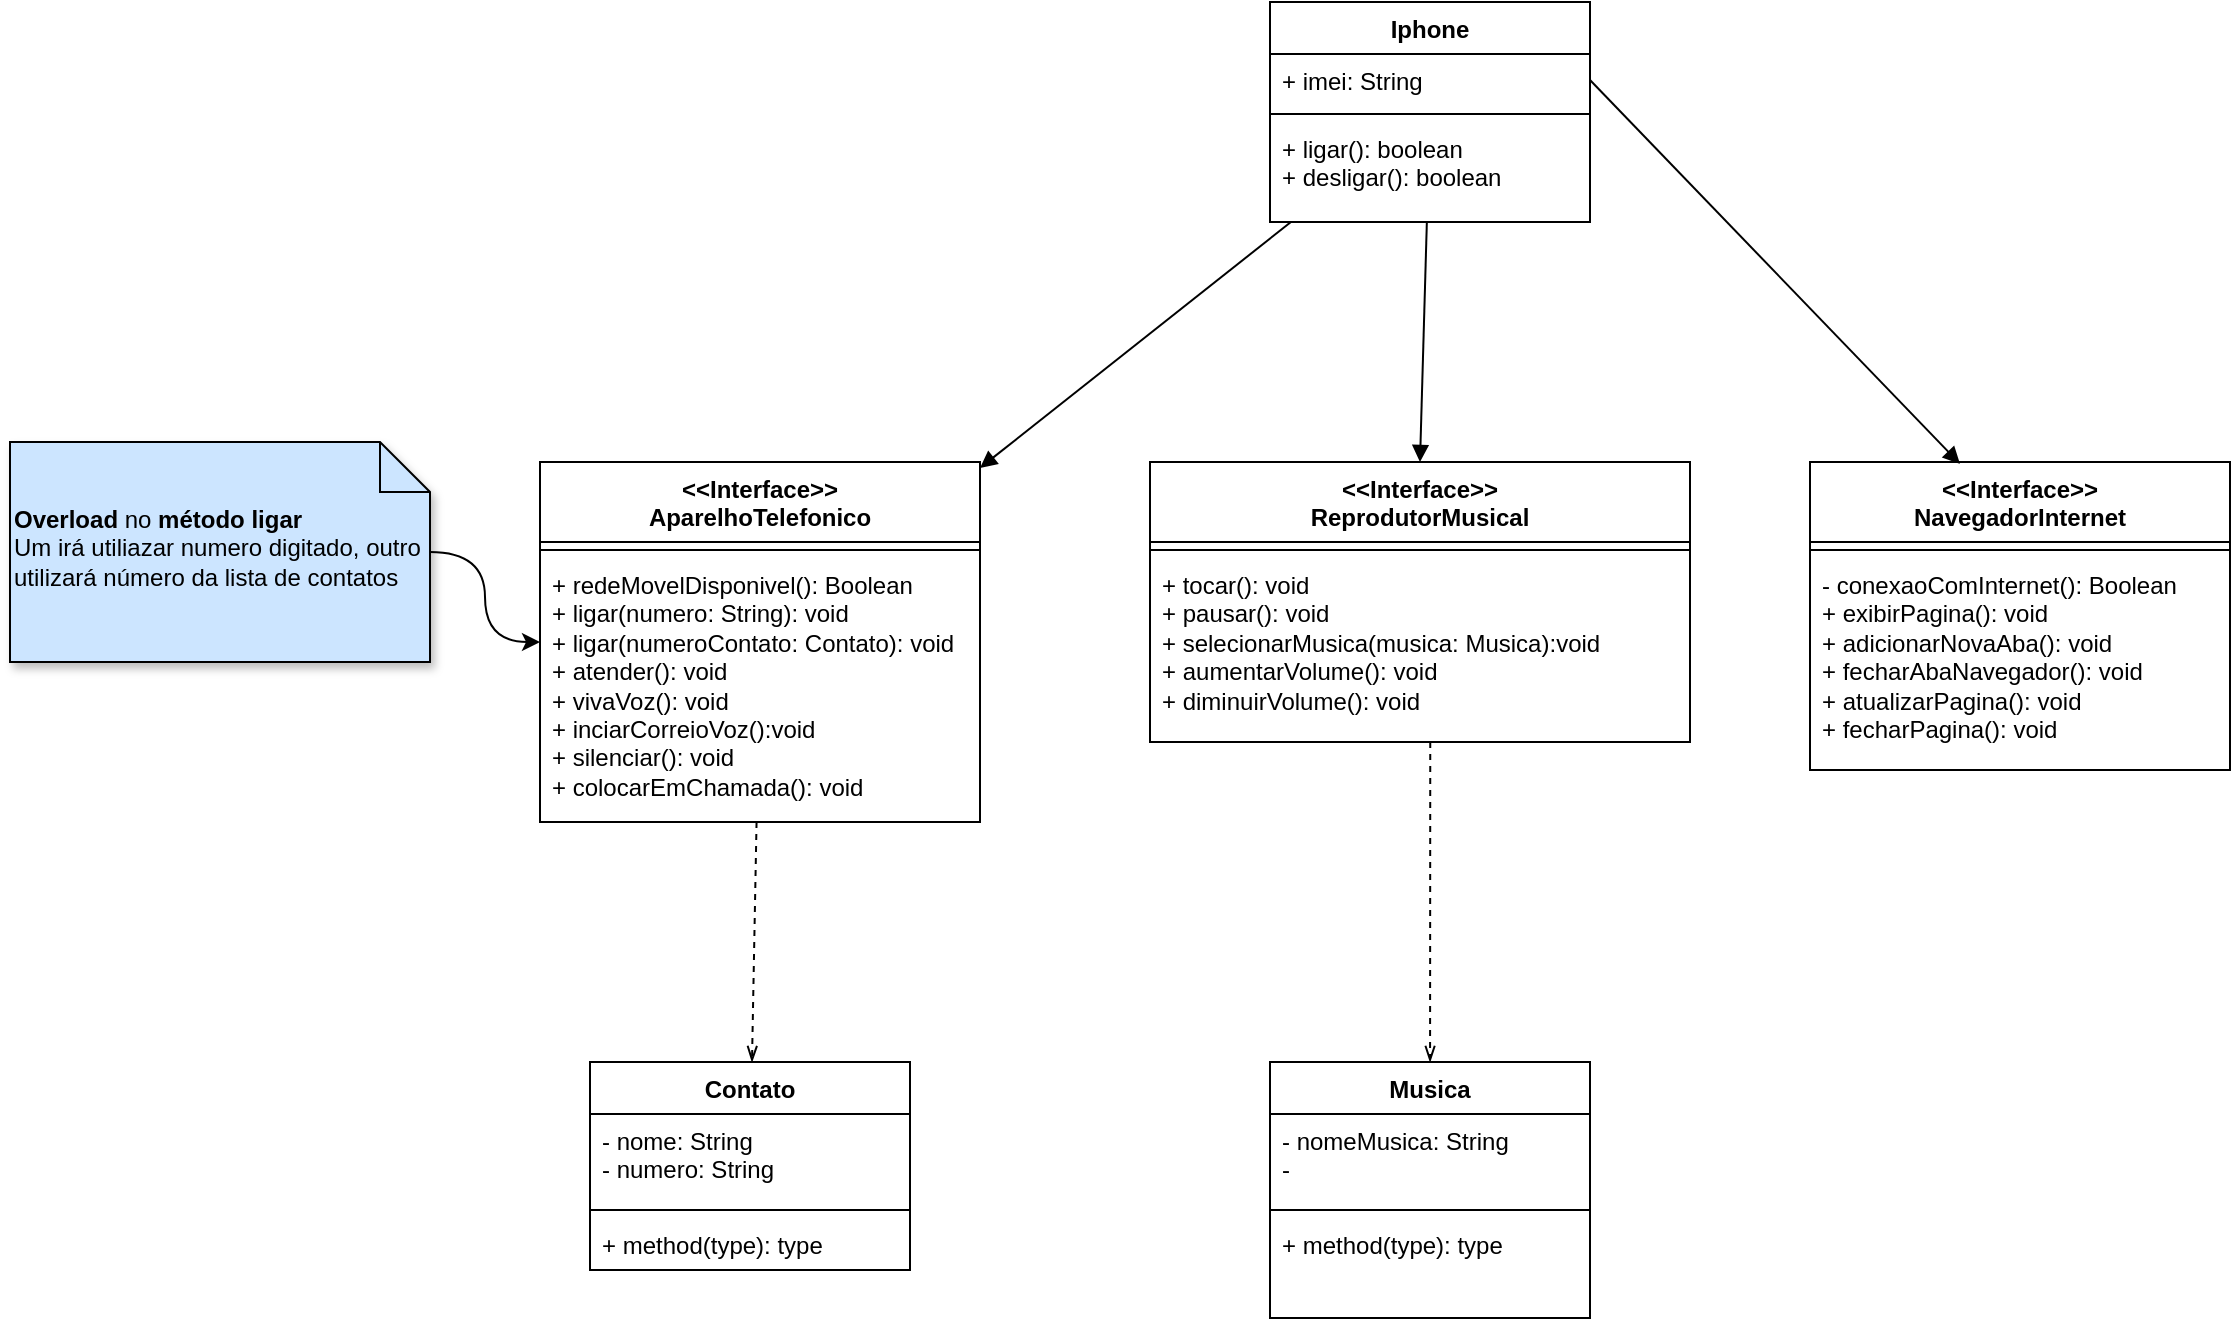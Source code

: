 <mxfile version="24.4.9" type="github">
  <diagram id="C5RBs43oDa-KdzZeNtuy" name="Page-1">
    <mxGraphModel dx="1707" dy="1603" grid="1" gridSize="10" guides="1" tooltips="1" connect="1" arrows="1" fold="1" page="1" pageScale="1" pageWidth="827" pageHeight="1169" math="0" shadow="0">
      <root>
        <mxCell id="WIyWlLk6GJQsqaUBKTNV-0" />
        <mxCell id="WIyWlLk6GJQsqaUBKTNV-1" parent="WIyWlLk6GJQsqaUBKTNV-0" />
        <mxCell id="20fMWFTJ9Dwg5dPdXe6K-33" style="rounded=0;orthogonalLoop=1;jettySize=auto;html=1;endArrow=block;endFill=1;" edge="1" parent="WIyWlLk6GJQsqaUBKTNV-1" source="20fMWFTJ9Dwg5dPdXe6K-1" target="20fMWFTJ9Dwg5dPdXe6K-10">
          <mxGeometry relative="1" as="geometry" />
        </mxCell>
        <mxCell id="20fMWFTJ9Dwg5dPdXe6K-34" style="rounded=0;orthogonalLoop=1;jettySize=auto;html=1;entryX=0.5;entryY=0;entryDx=0;entryDy=0;endArrow=block;endFill=1;" edge="1" parent="WIyWlLk6GJQsqaUBKTNV-1" source="20fMWFTJ9Dwg5dPdXe6K-1" target="20fMWFTJ9Dwg5dPdXe6K-6">
          <mxGeometry relative="1" as="geometry" />
        </mxCell>
        <mxCell id="20fMWFTJ9Dwg5dPdXe6K-1" value="Iphone" style="swimlane;fontStyle=1;align=center;verticalAlign=top;childLayout=stackLayout;horizontal=1;startSize=26;horizontalStack=0;resizeParent=1;resizeParentMax=0;resizeLast=0;collapsible=1;marginBottom=0;whiteSpace=wrap;html=1;" vertex="1" parent="WIyWlLk6GJQsqaUBKTNV-1">
          <mxGeometry x="310" y="-80" width="160" height="110" as="geometry" />
        </mxCell>
        <mxCell id="20fMWFTJ9Dwg5dPdXe6K-2" value="+ imei: String" style="text;strokeColor=none;fillColor=none;align=left;verticalAlign=top;spacingLeft=4;spacingRight=4;overflow=hidden;rotatable=0;points=[[0,0.5],[1,0.5]];portConstraint=eastwest;whiteSpace=wrap;html=1;" vertex="1" parent="20fMWFTJ9Dwg5dPdXe6K-1">
          <mxGeometry y="26" width="160" height="26" as="geometry" />
        </mxCell>
        <mxCell id="20fMWFTJ9Dwg5dPdXe6K-3" value="" style="line;strokeWidth=1;fillColor=none;align=left;verticalAlign=middle;spacingTop=-1;spacingLeft=3;spacingRight=3;rotatable=0;labelPosition=right;points=[];portConstraint=eastwest;strokeColor=inherit;" vertex="1" parent="20fMWFTJ9Dwg5dPdXe6K-1">
          <mxGeometry y="52" width="160" height="8" as="geometry" />
        </mxCell>
        <mxCell id="20fMWFTJ9Dwg5dPdXe6K-4" value="+ ligar(): boolean&lt;div&gt;+ desligar(): boolean&lt;br&gt;&lt;div&gt;&lt;br&gt;&lt;/div&gt;&lt;/div&gt;" style="text;strokeColor=none;fillColor=none;align=left;verticalAlign=top;spacingLeft=4;spacingRight=4;overflow=hidden;rotatable=0;points=[[0,0.5],[1,0.5]];portConstraint=eastwest;whiteSpace=wrap;html=1;" vertex="1" parent="20fMWFTJ9Dwg5dPdXe6K-1">
          <mxGeometry y="60" width="160" height="50" as="geometry" />
        </mxCell>
        <mxCell id="20fMWFTJ9Dwg5dPdXe6K-6" value="&lt;div&gt;&amp;lt;&amp;lt;Interface&amp;gt;&amp;gt;&lt;br&gt;&lt;/div&gt;ReprodutorMusical&lt;div&gt;&lt;br&gt;&lt;/div&gt;" style="swimlane;fontStyle=1;align=center;verticalAlign=top;childLayout=stackLayout;horizontal=1;startSize=40;horizontalStack=0;resizeParent=1;resizeParentMax=0;resizeLast=0;collapsible=1;marginBottom=0;whiteSpace=wrap;html=1;" vertex="1" parent="WIyWlLk6GJQsqaUBKTNV-1">
          <mxGeometry x="250" y="150" width="270" height="140" as="geometry" />
        </mxCell>
        <mxCell id="20fMWFTJ9Dwg5dPdXe6K-8" value="" style="line;strokeWidth=1;fillColor=none;align=left;verticalAlign=middle;spacingTop=-1;spacingLeft=3;spacingRight=3;rotatable=0;labelPosition=right;points=[];portConstraint=eastwest;strokeColor=inherit;" vertex="1" parent="20fMWFTJ9Dwg5dPdXe6K-6">
          <mxGeometry y="40" width="270" height="8" as="geometry" />
        </mxCell>
        <mxCell id="20fMWFTJ9Dwg5dPdXe6K-9" value="+ tocar(): void&lt;div&gt;+ pausar(): void&lt;/div&gt;&lt;div&gt;+ selecionarMusica(musica: Musica):void&lt;/div&gt;&lt;div&gt;+ aumentarVolume(): void&lt;/div&gt;&lt;div&gt;+ diminuirVolume(): void&lt;/div&gt;" style="text;strokeColor=none;fillColor=none;align=left;verticalAlign=top;spacingLeft=4;spacingRight=4;overflow=hidden;rotatable=0;points=[[0,0.5],[1,0.5]];portConstraint=eastwest;whiteSpace=wrap;html=1;" vertex="1" parent="20fMWFTJ9Dwg5dPdXe6K-6">
          <mxGeometry y="48" width="270" height="92" as="geometry" />
        </mxCell>
        <mxCell id="20fMWFTJ9Dwg5dPdXe6K-31" style="rounded=0;orthogonalLoop=1;jettySize=auto;html=1;endArrow=openThin;endFill=0;dashed=1;" edge="1" parent="WIyWlLk6GJQsqaUBKTNV-1" source="20fMWFTJ9Dwg5dPdXe6K-10" target="20fMWFTJ9Dwg5dPdXe6K-27">
          <mxGeometry relative="1" as="geometry" />
        </mxCell>
        <mxCell id="20fMWFTJ9Dwg5dPdXe6K-10" value="&lt;div&gt;&amp;lt;&amp;lt;Interface&amp;gt;&amp;gt;&lt;/div&gt;&lt;div&gt;AparelhoTelefonico&lt;/div&gt;" style="swimlane;fontStyle=1;align=center;verticalAlign=top;childLayout=stackLayout;horizontal=1;startSize=40;horizontalStack=0;resizeParent=1;resizeParentMax=0;resizeLast=0;collapsible=1;marginBottom=0;whiteSpace=wrap;html=1;" vertex="1" parent="WIyWlLk6GJQsqaUBKTNV-1">
          <mxGeometry x="-55" y="150" width="220" height="180" as="geometry" />
        </mxCell>
        <mxCell id="20fMWFTJ9Dwg5dPdXe6K-12" value="" style="line;strokeWidth=1;fillColor=none;align=left;verticalAlign=middle;spacingTop=-1;spacingLeft=3;spacingRight=3;rotatable=0;labelPosition=right;points=[];portConstraint=eastwest;strokeColor=inherit;" vertex="1" parent="20fMWFTJ9Dwg5dPdXe6K-10">
          <mxGeometry y="40" width="220" height="8" as="geometry" />
        </mxCell>
        <mxCell id="20fMWFTJ9Dwg5dPdXe6K-13" value="&lt;div&gt;&lt;div&gt;+ redeMovelDisponivel(): Boolean&lt;/div&gt;+ ligar(numero: String): void&lt;/div&gt;&lt;div&gt;+ ligar(numeroContato: Contato): void&lt;br&gt;&lt;div&gt;+ atender(): void&lt;/div&gt;&lt;div&gt;+ vivaVoz(): void&lt;/div&gt;&lt;div&gt;+ inciarCorreioVoz():void&lt;/div&gt;&lt;div&gt;+ silenciar(): void&lt;/div&gt;&lt;div&gt;+ colocarEmChamada(): void&lt;/div&gt;&lt;div&gt;&lt;br&gt;&lt;/div&gt;&lt;/div&gt;" style="text;strokeColor=none;fillColor=none;align=left;verticalAlign=top;spacingLeft=4;spacingRight=4;overflow=hidden;rotatable=0;points=[[0,0.5],[1,0.5]];portConstraint=eastwest;whiteSpace=wrap;html=1;" vertex="1" parent="20fMWFTJ9Dwg5dPdXe6K-10">
          <mxGeometry y="48" width="220" height="132" as="geometry" />
        </mxCell>
        <mxCell id="20fMWFTJ9Dwg5dPdXe6K-14" value="&lt;div&gt;&amp;lt;&amp;lt;Interface&amp;gt;&amp;gt;&lt;br&gt;NavegadorInternet&lt;/div&gt;" style="swimlane;fontStyle=1;align=center;verticalAlign=top;childLayout=stackLayout;horizontal=1;startSize=40;horizontalStack=0;resizeParent=1;resizeParentMax=0;resizeLast=0;collapsible=1;marginBottom=0;whiteSpace=wrap;html=1;" vertex="1" parent="WIyWlLk6GJQsqaUBKTNV-1">
          <mxGeometry x="580" y="150" width="210" height="154" as="geometry" />
        </mxCell>
        <mxCell id="20fMWFTJ9Dwg5dPdXe6K-16" value="" style="line;strokeWidth=1;fillColor=none;align=left;verticalAlign=middle;spacingTop=-1;spacingLeft=3;spacingRight=3;rotatable=0;labelPosition=right;points=[];portConstraint=eastwest;strokeColor=inherit;" vertex="1" parent="20fMWFTJ9Dwg5dPdXe6K-14">
          <mxGeometry y="40" width="210" height="8" as="geometry" />
        </mxCell>
        <mxCell id="20fMWFTJ9Dwg5dPdXe6K-17" value="- conexaoComInternet(): Boolean&lt;div&gt;+ exibirPagina(): void&lt;/div&gt;&lt;div&gt;+ adicionarNovaAba(): void&lt;/div&gt;&lt;div&gt;+ fecharAbaNavegador(): void&lt;/div&gt;&lt;div&gt;+ atualizarPagina(): void&lt;/div&gt;&lt;div&gt;+ fecharPagina(): void&lt;/div&gt;" style="text;strokeColor=none;fillColor=none;align=left;verticalAlign=top;spacingLeft=4;spacingRight=4;overflow=hidden;rotatable=0;points=[[0,0.5],[1,0.5]];portConstraint=eastwest;whiteSpace=wrap;html=1;" vertex="1" parent="20fMWFTJ9Dwg5dPdXe6K-14">
          <mxGeometry y="48" width="210" height="106" as="geometry" />
        </mxCell>
        <mxCell id="20fMWFTJ9Dwg5dPdXe6K-18" value="Musica" style="swimlane;fontStyle=1;align=center;verticalAlign=top;childLayout=stackLayout;horizontal=1;startSize=26;horizontalStack=0;resizeParent=1;resizeParentMax=0;resizeLast=0;collapsible=1;marginBottom=0;whiteSpace=wrap;html=1;" vertex="1" parent="WIyWlLk6GJQsqaUBKTNV-1">
          <mxGeometry x="310" y="450" width="160" height="128" as="geometry" />
        </mxCell>
        <mxCell id="20fMWFTJ9Dwg5dPdXe6K-19" value="- nomeMusica: String&lt;div&gt;-&amp;nbsp;&lt;br&gt;&lt;div&gt;&lt;br&gt;&lt;/div&gt;&lt;/div&gt;" style="text;strokeColor=none;fillColor=none;align=left;verticalAlign=top;spacingLeft=4;spacingRight=4;overflow=hidden;rotatable=0;points=[[0,0.5],[1,0.5]];portConstraint=eastwest;whiteSpace=wrap;html=1;" vertex="1" parent="20fMWFTJ9Dwg5dPdXe6K-18">
          <mxGeometry y="26" width="160" height="44" as="geometry" />
        </mxCell>
        <mxCell id="20fMWFTJ9Dwg5dPdXe6K-20" value="" style="line;strokeWidth=1;fillColor=none;align=left;verticalAlign=middle;spacingTop=-1;spacingLeft=3;spacingRight=3;rotatable=0;labelPosition=right;points=[];portConstraint=eastwest;strokeColor=inherit;" vertex="1" parent="20fMWFTJ9Dwg5dPdXe6K-18">
          <mxGeometry y="70" width="160" height="8" as="geometry" />
        </mxCell>
        <mxCell id="20fMWFTJ9Dwg5dPdXe6K-21" value="+ method(type): type" style="text;strokeColor=none;fillColor=none;align=left;verticalAlign=top;spacingLeft=4;spacingRight=4;overflow=hidden;rotatable=0;points=[[0,0.5],[1,0.5]];portConstraint=eastwest;whiteSpace=wrap;html=1;" vertex="1" parent="20fMWFTJ9Dwg5dPdXe6K-18">
          <mxGeometry y="78" width="160" height="50" as="geometry" />
        </mxCell>
        <mxCell id="20fMWFTJ9Dwg5dPdXe6K-26" style="edgeStyle=orthogonalEdgeStyle;rounded=0;orthogonalLoop=1;jettySize=auto;html=1;curved=1;" edge="1" parent="WIyWlLk6GJQsqaUBKTNV-1" source="20fMWFTJ9Dwg5dPdXe6K-25" target="20fMWFTJ9Dwg5dPdXe6K-10">
          <mxGeometry relative="1" as="geometry" />
        </mxCell>
        <mxCell id="20fMWFTJ9Dwg5dPdXe6K-25" value="&lt;b&gt;Overload&lt;/b&gt; no &lt;b&gt;método ligar&lt;/b&gt;&lt;div&gt;Um irá utiliazar numero digitado, outro utilizará número da lista de contatos&lt;/div&gt;" style="shape=note2;boundedLbl=1;whiteSpace=wrap;html=1;size=25;verticalAlign=top;align=left;fillColor=#CCE5FF;shadow=1;" vertex="1" parent="WIyWlLk6GJQsqaUBKTNV-1">
          <mxGeometry x="-320" y="140" width="210" height="110" as="geometry" />
        </mxCell>
        <mxCell id="20fMWFTJ9Dwg5dPdXe6K-27" value="Contato" style="swimlane;fontStyle=1;align=center;verticalAlign=top;childLayout=stackLayout;horizontal=1;startSize=26;horizontalStack=0;resizeParent=1;resizeParentMax=0;resizeLast=0;collapsible=1;marginBottom=0;whiteSpace=wrap;html=1;" vertex="1" parent="WIyWlLk6GJQsqaUBKTNV-1">
          <mxGeometry x="-30" y="450" width="160" height="104" as="geometry" />
        </mxCell>
        <mxCell id="20fMWFTJ9Dwg5dPdXe6K-28" value="- nome: String&lt;br&gt;- numero: String" style="text;strokeColor=none;fillColor=none;align=left;verticalAlign=top;spacingLeft=4;spacingRight=4;overflow=hidden;rotatable=0;points=[[0,0.5],[1,0.5]];portConstraint=eastwest;whiteSpace=wrap;html=1;" vertex="1" parent="20fMWFTJ9Dwg5dPdXe6K-27">
          <mxGeometry y="26" width="160" height="44" as="geometry" />
        </mxCell>
        <mxCell id="20fMWFTJ9Dwg5dPdXe6K-29" value="" style="line;strokeWidth=1;fillColor=none;align=left;verticalAlign=middle;spacingTop=-1;spacingLeft=3;spacingRight=3;rotatable=0;labelPosition=right;points=[];portConstraint=eastwest;strokeColor=inherit;" vertex="1" parent="20fMWFTJ9Dwg5dPdXe6K-27">
          <mxGeometry y="70" width="160" height="8" as="geometry" />
        </mxCell>
        <mxCell id="20fMWFTJ9Dwg5dPdXe6K-30" value="+ method(type): type" style="text;strokeColor=none;fillColor=none;align=left;verticalAlign=top;spacingLeft=4;spacingRight=4;overflow=hidden;rotatable=0;points=[[0,0.5],[1,0.5]];portConstraint=eastwest;whiteSpace=wrap;html=1;" vertex="1" parent="20fMWFTJ9Dwg5dPdXe6K-27">
          <mxGeometry y="78" width="160" height="26" as="geometry" />
        </mxCell>
        <mxCell id="20fMWFTJ9Dwg5dPdXe6K-32" style="rounded=0;orthogonalLoop=1;jettySize=auto;html=1;endArrow=openThin;endFill=0;dashed=1;exitX=0.519;exitY=1;exitDx=0;exitDy=0;exitPerimeter=0;" edge="1" parent="WIyWlLk6GJQsqaUBKTNV-1" source="20fMWFTJ9Dwg5dPdXe6K-9" target="20fMWFTJ9Dwg5dPdXe6K-18">
          <mxGeometry relative="1" as="geometry">
            <mxPoint x="52" y="340" as="sourcePoint" />
            <mxPoint x="42" y="410" as="targetPoint" />
          </mxGeometry>
        </mxCell>
        <mxCell id="20fMWFTJ9Dwg5dPdXe6K-36" style="rounded=0;orthogonalLoop=1;jettySize=auto;html=1;entryX=0.357;entryY=0.006;entryDx=0;entryDy=0;entryPerimeter=0;exitX=1;exitY=0.5;exitDx=0;exitDy=0;endArrow=block;endFill=1;" edge="1" parent="WIyWlLk6GJQsqaUBKTNV-1" source="20fMWFTJ9Dwg5dPdXe6K-2" target="20fMWFTJ9Dwg5dPdXe6K-14">
          <mxGeometry relative="1" as="geometry" />
        </mxCell>
      </root>
    </mxGraphModel>
  </diagram>
</mxfile>
